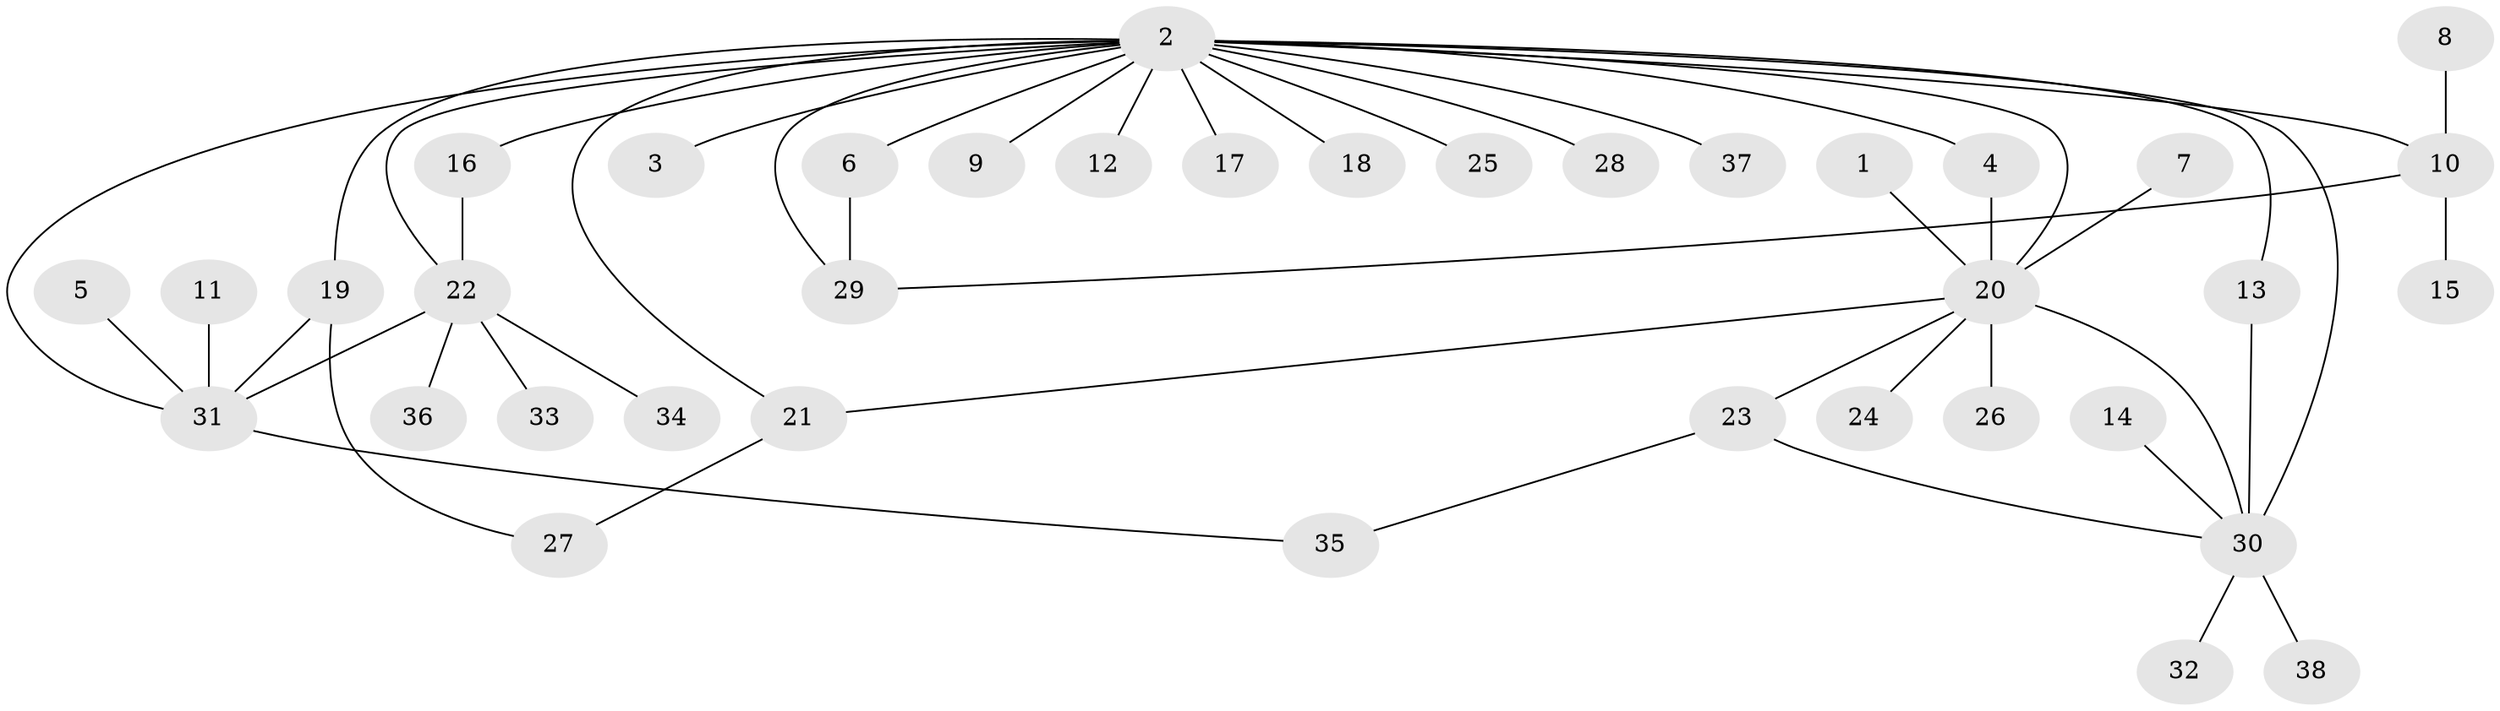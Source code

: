 // original degree distribution, {25: 0.013333333333333334, 1: 0.5333333333333333, 7: 0.013333333333333334, 3: 0.14666666666666667, 11: 0.013333333333333334, 8: 0.02666666666666667, 4: 0.05333333333333334, 5: 0.02666666666666667, 2: 0.16, 6: 0.013333333333333334}
// Generated by graph-tools (version 1.1) at 2025/25/03/09/25 03:25:54]
// undirected, 38 vertices, 49 edges
graph export_dot {
graph [start="1"]
  node [color=gray90,style=filled];
  1;
  2;
  3;
  4;
  5;
  6;
  7;
  8;
  9;
  10;
  11;
  12;
  13;
  14;
  15;
  16;
  17;
  18;
  19;
  20;
  21;
  22;
  23;
  24;
  25;
  26;
  27;
  28;
  29;
  30;
  31;
  32;
  33;
  34;
  35;
  36;
  37;
  38;
  1 -- 20 [weight=1.0];
  2 -- 3 [weight=1.0];
  2 -- 4 [weight=1.0];
  2 -- 6 [weight=1.0];
  2 -- 9 [weight=1.0];
  2 -- 10 [weight=1.0];
  2 -- 12 [weight=1.0];
  2 -- 13 [weight=1.0];
  2 -- 16 [weight=1.0];
  2 -- 17 [weight=1.0];
  2 -- 18 [weight=1.0];
  2 -- 19 [weight=1.0];
  2 -- 20 [weight=1.0];
  2 -- 21 [weight=1.0];
  2 -- 22 [weight=1.0];
  2 -- 25 [weight=1.0];
  2 -- 28 [weight=2.0];
  2 -- 29 [weight=2.0];
  2 -- 30 [weight=2.0];
  2 -- 31 [weight=2.0];
  2 -- 37 [weight=1.0];
  4 -- 20 [weight=1.0];
  5 -- 31 [weight=1.0];
  6 -- 29 [weight=1.0];
  7 -- 20 [weight=1.0];
  8 -- 10 [weight=1.0];
  10 -- 15 [weight=2.0];
  10 -- 29 [weight=2.0];
  11 -- 31 [weight=1.0];
  13 -- 30 [weight=1.0];
  14 -- 30 [weight=1.0];
  16 -- 22 [weight=1.0];
  19 -- 27 [weight=1.0];
  19 -- 31 [weight=1.0];
  20 -- 21 [weight=1.0];
  20 -- 23 [weight=1.0];
  20 -- 24 [weight=1.0];
  20 -- 26 [weight=1.0];
  20 -- 30 [weight=1.0];
  21 -- 27 [weight=1.0];
  22 -- 31 [weight=1.0];
  22 -- 33 [weight=1.0];
  22 -- 34 [weight=1.0];
  22 -- 36 [weight=1.0];
  23 -- 30 [weight=1.0];
  23 -- 35 [weight=1.0];
  30 -- 32 [weight=1.0];
  30 -- 38 [weight=1.0];
  31 -- 35 [weight=1.0];
}
